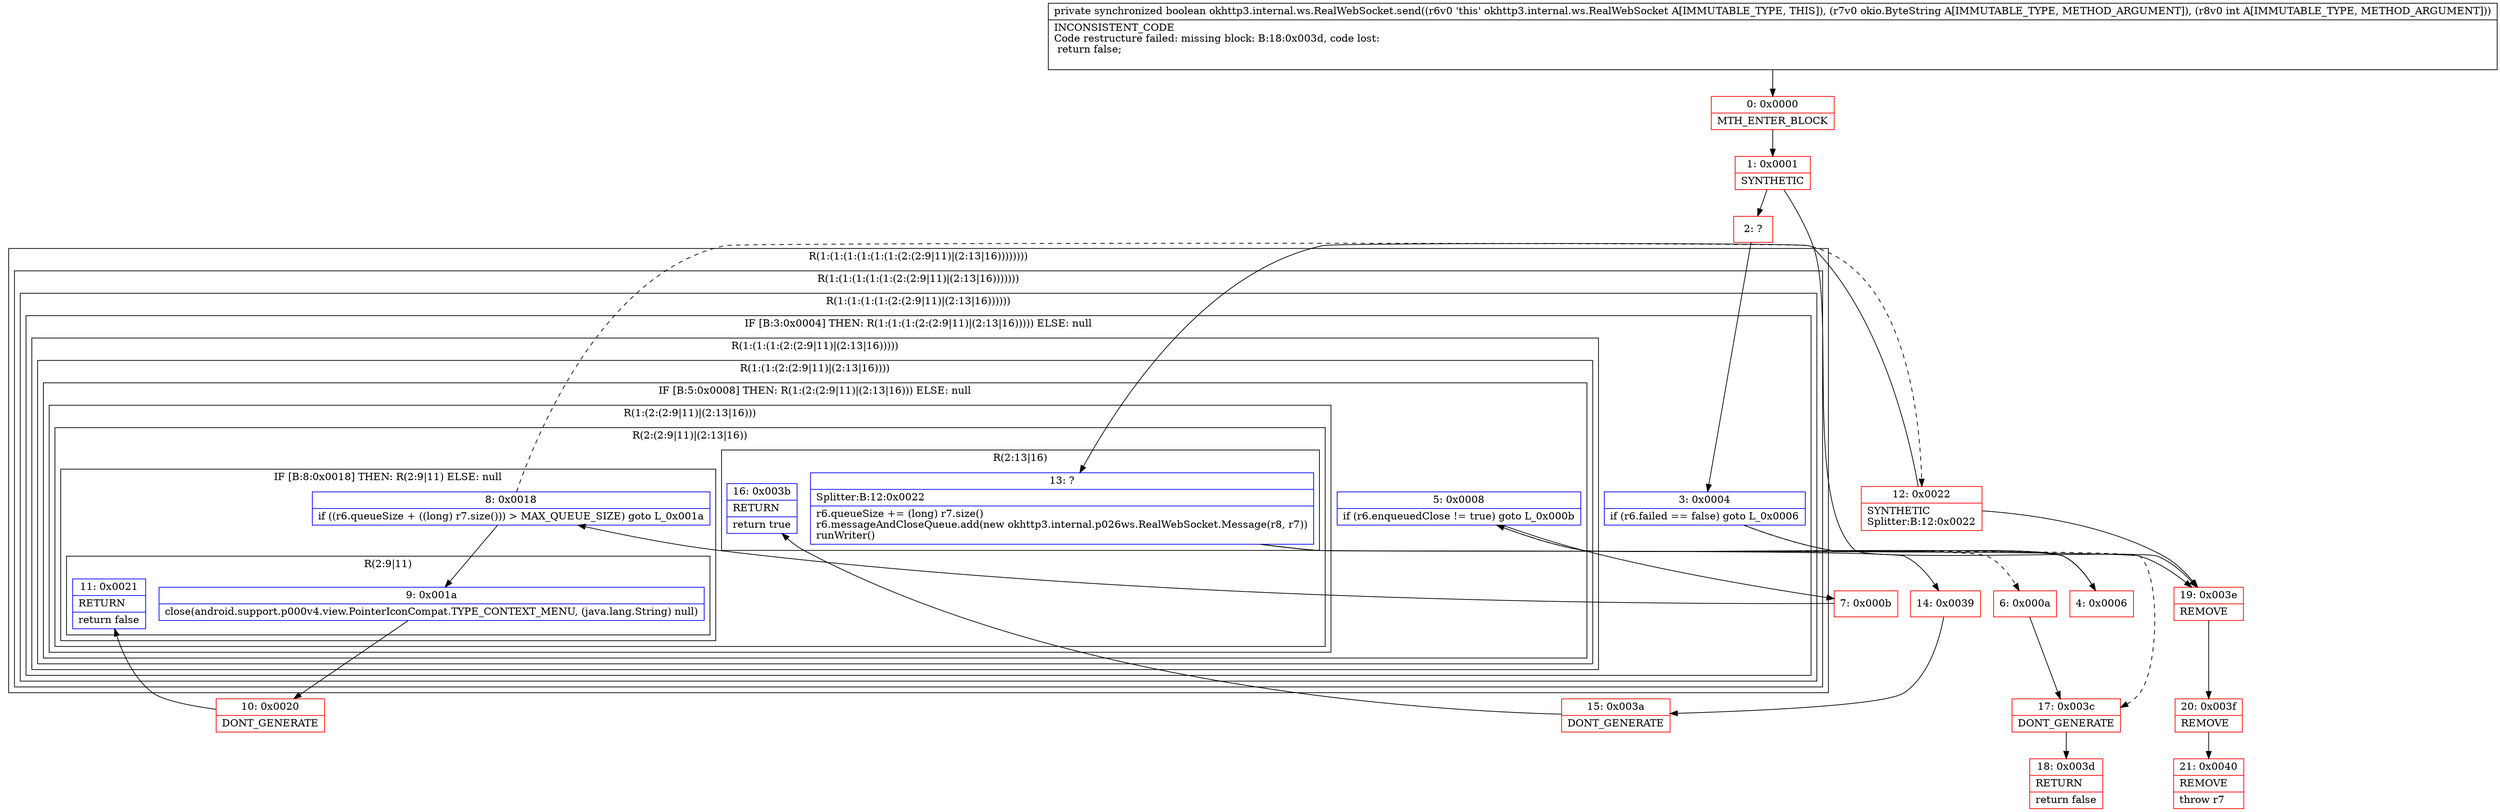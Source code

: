 digraph "CFG forokhttp3.internal.ws.RealWebSocket.send(Lokio\/ByteString;I)Z" {
subgraph cluster_Region_416388245 {
label = "R(1:(1:(1:(1:(1:(1:(2:(2:9|11)|(2:13|16))))))))";
node [shape=record,color=blue];
subgraph cluster_Region_1746557519 {
label = "R(1:(1:(1:(1:(1:(2:(2:9|11)|(2:13|16)))))))";
node [shape=record,color=blue];
subgraph cluster_Region_839887282 {
label = "R(1:(1:(1:(1:(2:(2:9|11)|(2:13|16))))))";
node [shape=record,color=blue];
subgraph cluster_IfRegion_422682356 {
label = "IF [B:3:0x0004] THEN: R(1:(1:(1:(2:(2:9|11)|(2:13|16))))) ELSE: null";
node [shape=record,color=blue];
Node_3 [shape=record,label="{3\:\ 0x0004|if (r6.failed == false) goto L_0x0006\l}"];
subgraph cluster_Region_223396987 {
label = "R(1:(1:(1:(2:(2:9|11)|(2:13|16)))))";
node [shape=record,color=blue];
subgraph cluster_Region_924991420 {
label = "R(1:(1:(2:(2:9|11)|(2:13|16))))";
node [shape=record,color=blue];
subgraph cluster_IfRegion_2016363219 {
label = "IF [B:5:0x0008] THEN: R(1:(2:(2:9|11)|(2:13|16))) ELSE: null";
node [shape=record,color=blue];
Node_5 [shape=record,label="{5\:\ 0x0008|if (r6.enqueuedClose != true) goto L_0x000b\l}"];
subgraph cluster_Region_1845277980 {
label = "R(1:(2:(2:9|11)|(2:13|16)))";
node [shape=record,color=blue];
subgraph cluster_Region_1719982020 {
label = "R(2:(2:9|11)|(2:13|16))";
node [shape=record,color=blue];
subgraph cluster_IfRegion_1081990007 {
label = "IF [B:8:0x0018] THEN: R(2:9|11) ELSE: null";
node [shape=record,color=blue];
Node_8 [shape=record,label="{8\:\ 0x0018|if ((r6.queueSize + ((long) r7.size())) \> MAX_QUEUE_SIZE) goto L_0x001a\l}"];
subgraph cluster_Region_1111896177 {
label = "R(2:9|11)";
node [shape=record,color=blue];
Node_9 [shape=record,label="{9\:\ 0x001a|close(android.support.p000v4.view.PointerIconCompat.TYPE_CONTEXT_MENU, (java.lang.String) null)\l}"];
Node_11 [shape=record,label="{11\:\ 0x0021|RETURN\l|return false\l}"];
}
}
subgraph cluster_Region_1251621232 {
label = "R(2:13|16)";
node [shape=record,color=blue];
Node_13 [shape=record,label="{13\:\ ?|Splitter:B:12:0x0022\l|r6.queueSize += (long) r7.size()\lr6.messageAndCloseQueue.add(new okhttp3.internal.p026ws.RealWebSocket.Message(r8, r7))\lrunWriter()\l}"];
Node_16 [shape=record,label="{16\:\ 0x003b|RETURN\l|return true\l}"];
}
}
}
}
}
}
}
}
}
}
Node_0 [shape=record,color=red,label="{0\:\ 0x0000|MTH_ENTER_BLOCK\l}"];
Node_1 [shape=record,color=red,label="{1\:\ 0x0001|SYNTHETIC\l}"];
Node_2 [shape=record,color=red,label="{2\:\ ?}"];
Node_4 [shape=record,color=red,label="{4\:\ 0x0006}"];
Node_6 [shape=record,color=red,label="{6\:\ 0x000a}"];
Node_7 [shape=record,color=red,label="{7\:\ 0x000b}"];
Node_10 [shape=record,color=red,label="{10\:\ 0x0020|DONT_GENERATE\l}"];
Node_12 [shape=record,color=red,label="{12\:\ 0x0022|SYNTHETIC\lSplitter:B:12:0x0022\l}"];
Node_14 [shape=record,color=red,label="{14\:\ 0x0039}"];
Node_15 [shape=record,color=red,label="{15\:\ 0x003a|DONT_GENERATE\l}"];
Node_17 [shape=record,color=red,label="{17\:\ 0x003c|DONT_GENERATE\l}"];
Node_18 [shape=record,color=red,label="{18\:\ 0x003d|RETURN\l|return false\l}"];
Node_19 [shape=record,color=red,label="{19\:\ 0x003e|REMOVE\l}"];
Node_20 [shape=record,color=red,label="{20\:\ 0x003f|REMOVE\l}"];
Node_21 [shape=record,color=red,label="{21\:\ 0x0040|REMOVE\l|throw r7\l}"];
MethodNode[shape=record,label="{private synchronized boolean okhttp3.internal.ws.RealWebSocket.send((r6v0 'this' okhttp3.internal.ws.RealWebSocket A[IMMUTABLE_TYPE, THIS]), (r7v0 okio.ByteString A[IMMUTABLE_TYPE, METHOD_ARGUMENT]), (r8v0 int A[IMMUTABLE_TYPE, METHOD_ARGUMENT]))  | INCONSISTENT_CODE\lCode restructure failed: missing block: B:18:0x003d, code lost:\l    return false;\l\l}"];
MethodNode -> Node_0;
Node_3 -> Node_4;
Node_3 -> Node_17[style=dashed];
Node_5 -> Node_6[style=dashed];
Node_5 -> Node_7;
Node_8 -> Node_9;
Node_8 -> Node_12[style=dashed];
Node_9 -> Node_10;
Node_13 -> Node_14;
Node_13 -> Node_19;
Node_0 -> Node_1;
Node_1 -> Node_2;
Node_1 -> Node_19;
Node_2 -> Node_3;
Node_4 -> Node_5;
Node_6 -> Node_17;
Node_7 -> Node_8;
Node_10 -> Node_11;
Node_12 -> Node_13;
Node_12 -> Node_19;
Node_14 -> Node_15;
Node_15 -> Node_16;
Node_17 -> Node_18;
Node_19 -> Node_20;
Node_20 -> Node_21;
}

